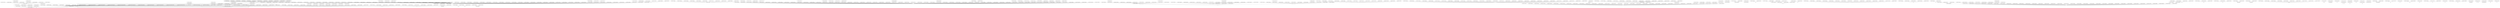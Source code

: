 graph g {
  fontname="sans-serif";

  overlap=false;

  subgraph "cluster_net" {
    subgraph "cluster_net.minecraft" {
      subgraph "cluster_net.minecraft.pathfinding" {
      }
      subgraph "cluster_net.minecraft.block" {
        subgraph "cluster_net.minecraft.block.blockentity" {
          "bm"[label="net.minecraft.block.blockentity.BlockEntityTrap"];
          "da"[label="net.minecraft.block.blockentity.BlockEntityAirportal"];
          "db"[label="net.minecraft.block.blockentity.BlockEntityEnchantTable"];
          "dx"[label="net.minecraft.block.blockentity.BlockEntityMobSpawner"];
          "fi"[label="net.minecraft.block.blockentity.BlockEntityRecordPlayer"];
          "lh"[label="net.minecraft.block.blockentity.BlockEntityChest"];
          "tr"[label="net.minecraft.block.blockentity.BlockEntityFurnace"];
          "uu"[label="net.minecraft.block.blockentity.BlockEntityMusic"];
          "vt"[label="net.minecraft.block.blockentity.BlockEntityPiston"];
          "aav"[label="net.minecraft.block.blockentity.BlockEntitySign"];
          "aay"[label="net.minecraft.block.blockentity.BlockEntityCauldron"];
        }
      }
      subgraph "cluster_net.minecraft.entity" {
        subgraph "cluster_net.minecraft.entity.passive" {
          "br"[label="net.minecraft.entity.passive.EntityBreedable"];
          "et"[label="net.minecraft.entity.passive.EntityTameable"];
        }
        subgraph "cluster_net.minecraft.entity.player" {
          "gi"[label="net.minecraft.entity.player.Player"];
        }
        subgraph "cluster_net.minecraft.entity.item" {
          "aaw"[label="net.minecraft.entity.item.MinecartFurnace"];
        }
        "ne"[label="net.minecraft.entity.LivingBase"];
      }
      subgraph "cluster_net.minecraft.world" {
        subgraph "cluster_net.minecraft.world.chunk" {
          "mp"[label="net.minecraft.world.chunk.ChunkProviderServer"];
        }
        subgraph "cluster_net.minecraft.world.biome" {
        }
        "ge"[label="net.minecraft.world.World"];
      }
      subgraph "cluster_net.minecraft.inventory" {
        "ke"[label="net.minecraft.inventory.ContainerEnchantment"];
      }
      subgraph "cluster_net.minecraft.util" {
        subgraph "cluster_net.minecraft.util.math" {
        }
      }
      subgraph "cluster_net.minecraft.item" {
      }
      subgraph "cluster_net.minecraft.data" {
      }
      subgraph "cluster_net.minecraft.network" {
      }
      subgraph "cluster_net.minecraft.profiler" {
      }
      subgraph "cluster_net.minecraft.server" {
        "net.minecraft.server.MinecraftServer"[label="net.minecraft.server.MinecraftServer"];
      }
    }
  }
  subgraph "cluster_com" {
    subgraph "cluster_com.mojang" {
      subgraph "cluster_com.mojang.nbt" {
        "r"[label="com.mojang.nbt.NBTFloat"];
        "je"[label="com.mojang.nbt.NBTByteArray"];
        "js"[label="com.mojang.nbt.NBTIntArray"];
        "mq"[label="com.mojang.nbt.NBTEnd"];
        "nu"[label="com.mojang.nbt.NBTLong"];
        "ph"[label="com.mojang.nbt.NBTCompound"];
        "qz"[label="com.mojang.nbt.NBTInt"];
        "rt"[label="com.mojang.nbt.NBTByte"];
        "tx"[label="com.mojang.nbt.NBTList"];
        "ud"[label="com.mojang.nbt.NBTDouble"];
        "vu"[label="com.mojang.nbt.NBTShort"];
        "zo"[label="com.mojang.nbt.NBTString"];
      }
    }
  }
  "a"[label="net.minecraft.src.ClsAGsbdlsw"];
  "c"[label="net.minecraft.src.ClsCCoeobvo"];
  "d"[label="net.minecraft.src.ClsDDxirfgw"];
  "f"[label="net.minecraft.src.ClsFBehpqmy"];
  "h"[label="net.minecraft.src.ClsHFvxnpjh"];
  "i"[label="net.minecraft.src.ClsIBvexfok"];
  "j"[label="net.minecraft.src.ClsJCcighzq"];
  "k"[label="net.minecraft.src.ClsKEfplfmj"];
  "m"[label="net.minecraft.src.ClsMOuvest"];
  "n"[label="net.minecraft.src.ClsNQyyicj"];
  "o"[label="net.minecraft.src.ClsOHqzdaz"];
  "p"[label="net.minecraft.src.ClsPDyzdubm"];
  "q"[label="net.minecraft.src.ClsQBdzhlfm"];
  "s"[label="net.minecraft.src.ClsSBdfklhg"];
  "t"[label="net.minecraft.src.ClsTGwbueik"];
  "u"[label="net.minecraft.src.ClsUEffgznt"];
  "v"[label="net.minecraft.src.ClsVBfbqnln"];
  "w"[label="net.minecraft.src.ClsWEebeuyp"];
  "x"[label="net.minecraft.src.ClsXBnaigbx"];
  "y"[label="net.minecraft.src.ClsYBkzviy"];
  "z"[label="net.minecraft.src.ClsZElzusxx"];
  "ab"[label="net.minecraft.src.ClsAbDznpiix"];
  "ac"[label="net.minecraft.src.ClsAcBkaarxs"];
  "ae"[label="net.minecraft.src.ClsAeCtyxnih"];
  "af"[label="net.minecraft.src.ClsAfDoalsvp"];
  "ag"[label="net.minecraft.src.ClsAgEdfxfre"];
  "ah"[label="net.minecraft.src.ClsAhBsmnuze"];
  "ai"[label="net.minecraft.src.ClsAiDshomxd"];
  "aj"[label="net.minecraft.src.ClsAjGhhnvg"];
  "am"[label="net.minecraft.src.ClsAmDjhhiuv"];
  "an"[label="net.minecraft.src.ClsAnTxxpx"];
  "ao"[label="net.minecraft.src.ClsAoTerhun"];
  "ap"[label="net.minecraft.src.ClsApCjzvkqh"];
  "aq"[label="net.minecraft.src.ClsAqEpcnawv"];
  "as"[label="net.minecraft.src.ClsAsCthkzhw"];
  "at"[label="net.minecraft.src.ClsAtCjzvkqh"];
  "au"[label="net.minecraft.src.ClsAuBfhbexv"];
  "av"[label="net.minecraft.src.ClsAvCbyywtq"];
  "aw"[label="net.minecraft.src.ClsAwCixluvy"];
  "ax"[label="net.minecraft.src.ClsAxRudvio"];
  "ay"[label="net.minecraft.src.ClsAyCyrtamg"];
  "az"[label="net.minecraft.src.ClsAzDgvspzb"];
  "bb"[label="net.minecraft.src.ClsBbCaumyrj"];
  "bc"[label="net.minecraft.src.ClsBcXvsejf"];
  "bd"[label="net.minecraft.src.ClsBdXvsejf"];
  "bg"[label="net.minecraft.src.ClsBgCixluvy"];
  "bh"[label="net.minecraft.src.ClsBhEijvuzx"];
  "bj"[label="net.minecraft.src.ClsBjQokaph"];
  "bk"[label="net.minecraft.src.ClsBkGsllcfq"];
  "bl"[label="net.minecraft.src.ClsBlCyhiqvn"];
  "bn"[label="net.minecraft.src.ClsBnZekqtc"];
  "bo"[label="net.minecraft.src.ClsBoCtmnzol"];
  "bp"[label="net.minecraft.src.ClsBpFzvvjer"];
  "bs"[label="net.minecraft.src.ClsBsGdtdxam"];
  "bt"[label="net.minecraft.src.ClsBtVpimxp"];
  "bu"[label="net.minecraft.src.ClsBuCvuiwyj"];
  "bv"[label="net.minecraft.src.ClsBvGkxjnjb"];
  "bw"[label="net.minecraft.src.ClsBwCfcuqvz"];
  "bx"[label="net.minecraft.src.ClsBxEdndqwp"];
  "by"[label="net.minecraft.src.ClsByNveahr"];
  "bz"[label="net.minecraft.src.ClsBzCdweqlr"];
  "ca"[label="net.minecraft.src.ClsCaEkvcqxb"];
  "cb"[label="net.minecraft.src.ClsCbCdweqlr"];
  "cd"[label="net.minecraft.src.ClsCdFpinwt"];
  "ce"[label="net.minecraft.src.ClsCeCdweqlr"];
  "cf"[label="net.minecraft.src.ClsCfCsbhbyz"];
  "cg"[label="net.minecraft.src.ClsCgFwsfadg"];
  "ch"[label="net.minecraft.src.ClsChBwesbrq"];
  "ci"[label="net.minecraft.src.ClsCiDgiergo"];
  "cl"[label="net.minecraft.src.ClsClCksikwg"];
  "cm"[label="net.minecraft.src.ClsCmDrulgda"];
  "cn"[label="net.minecraft.src.ClsCnEhiwntg"];
  "co"[label="net.minecraft.src.ClsCoDctwfwa"];
  "cq"[label="net.minecraft.src.ClsCqFetqtrf"];
  "cr"[label="net.minecraft.src.ClsCrBgtnkwi"];
  "cs"[label="net.minecraft.src.ClsCsGqfrqme"];
  "ct"[label="net.minecraft.src.ClsCtBmbboxy"];
  "cu"[label="net.minecraft.src.ClsCuFgtcatq"];
  "cv"[label="net.minecraft.src.ClsCvLdvklv"];
  "cw"[label="net.minecraft.src.ClsCwCwadnxi"];
  "cx"[label="net.minecraft.src.ClsCxCixluvy"];
  "cy"[label="net.minecraft.src.ClsCyCmxwuxo"];
  "cz"[label="net.minecraft.src.ClsCzBkxencb"];
  "dc"[label="net.minecraft.src.ClsDcDzulcln"];
  "dd"[label="net.minecraft.src.ClsDdGzavid"];
  "de"[label="net.minecraft.src.ClsDeBvgktqc"];
  "dg"[label="net.minecraft.src.ClsDgBeswaae"];
  "di"[label="net.minecraft.src.ClsDiFpobylc"];
  "dk"[label="net.minecraft.src.ClsDkFfurgxy"];
  "dm"[label="net.minecraft.src.ClsDmDgsibzp"];
  "dn"[label="net.minecraft.src.ClsDnGpoumf"];
  "do"[label="net.minecraft.src.ClsDoEabulru"];
  "dp"[label="net.minecraft.src.ClsDpGgrkgos"];
  "dr"[label="net.minecraft.src.ClsDrCicekgn"];
  "ds"[label="net.minecraft.src.ClsDsCicekgn"];
  "dt"[label="net.minecraft.src.ClsDtDgqjhfe"];
  "dw"[label="net.minecraft.src.ClsDwEwygpwh"];
  "dy"[label="net.minecraft.src.ClsDyFcvebf"];
  "dz"[label="net.minecraft.src.ClsDzEolxxjr"];
  "ea"[label="net.minecraft.src.ClsEaEkiiumt"];
  "eb"[label="net.minecraft.src.ClsEbJynqqr"];
  "ee"[label="net.minecraft.src.ClsEeBdxsusf"];
  "ef"[label="net.minecraft.src.ClsEfYdpxio"];
  "eg"[label="net.minecraft.src.ClsEgFzvvjer"];
  "eh"[label="net.minecraft.src.ClsEhEyfvpgm"];
  "ei"[label="net.minecraft.src.ClsEiDgqjhfe"];
  "ek"[label="net.minecraft.src.ClsEkDechfmo"];
  "em"[label="net.minecraft.src.ClsEmBcfjppj"];
  "en"[label="net.minecraft.src.ClsEnGqqpueq"];
  "ep"[label="net.minecraft.src.ClsEpEkiiumt"];
  "eq"[label="net.minecraft.src.ClsEqEixdomo"];
  "er"[label="net.minecraft.src.ClsErEanrviw"];
  "es"[label="net.minecraft.src.ClsEsFihzbvi"];
  "eu"[label="net.minecraft.src.ClsEuOischu"];
  "ex"[label="net.minecraft.src.ClsExEadxrdi"];
  "ez"[label="net.minecraft.src.ClsEzBphqsop"];
  "fa"[label="net.minecraft.src.ClsFaFsnurfm"];
  "fb"[label="net.minecraft.src.ClsFbBwigfof"];
  "fc"[label="net.minecraft.src.ClsFcIbbjzu"];
  "fd"[label="net.minecraft.src.ClsFdDvjmnqr"];
  "fg"[label="net.minecraft.src.ClsFgDdwesdr"];
  "fl"[label="net.minecraft.src.ClsFlFotaqgf"];
  "fm"[label="net.minecraft.src.ClsFmCmgtwzk"];
  "fn"[label="net.minecraft.src.ClsFnGilxboq"];
  "fq"[label="net.minecraft.src.ClsFqFvuqctm"];
  "fs"[label="net.minecraft.src.ClsFsEahpbsn"];
  "fu"[label="net.minecraft.src.ClsFuFvkymst"];
  "fw"[label="net.minecraft.src.ClsFwEjitwoi"];
  "fy"[label="net.minecraft.src.ClsFyEkiiumt"];
  "fz"[label="net.minecraft.src.ClsFzGemljhb"];
  "gb"[label="net.minecraft.src.ClsGbEtxlkrl"];
  "gc"[label="net.minecraft.src.ClsGcFjvanfr"];
  "gd"[label="net.minecraft.src.ClsGdBmyomor"];
  "gf"[label="net.minecraft.src.ClsGfPsjjmx"];
  "gg"[label="net.minecraft.src.IfGgBhszvnr"];
  "gh"[label="net.minecraft.src.ClsGhBokxuho"];
  "gj"[label="net.minecraft.src.ClsGjEoufqxs"];
  "gk"[label="net.minecraft.src.ClsGkBmeujyw"];
  "gl"[label="net.minecraft.src.ClsGlBqjjeql"];
  "gm"[label="net.minecraft.src.ClsGmPcbogx"];
  "gn"[label="net.minecraft.src.ClsGnDgqjhfe"];
  "go"[label="net.minecraft.src.ClsGoDwhzizv"];
  "gp"[label="net.minecraft.src.ClsGpEnznljc"];
  "gq"[label="net.minecraft.src.ClsGqEwocdtp"];
  "gr"[label="net.minecraft.src.ClsGrDgvspzb"];
  "gs"[label="net.minecraft.src.ClsGsDjiyara"];
  "gt"[label="net.minecraft.src.ClsGtBvcrjqz"];
  "gu"[label="net.minecraft.src.ClsGuEgjolho"];
  "gv"[label="net.minecraft.src.ClsGvDoclbbl"];
  "gw"[label="net.minecraft.src.ClsGwSoctpz"];
  "gx"[label="net.minecraft.src.ClsGxGqpdvmi"];
  "gz"[label="net.minecraft.src.ClsGzEwzhvdr"];
  "ha"[label="net.minecraft.src.ClsHaBlprqtd"];
  "hb"[label="net.minecraft.src.ClsHbEfslioy"];
  "hc"[label="net.minecraft.src.ClsHcEhmidig"];
  "hg"[label="net.minecraft.src.ClsHgCevvwxz"];
  "hh"[label="net.minecraft.src.ClsHhGhcuqpp"];
  "hi"[label="net.minecraft.src.ClsHiOodanl"];
  "hj"[label="net.minecraft.src.ClsHjDdqxhks"];
  "hk"[label="net.minecraft.src.ClsHkDjiyara"];
  "hl"[label="net.minecraft.src.ClsHlBdzhlfm"];
  "hm"[label="net.minecraft.src.ClsHmCmcdtbo"];
  "hn"[label="net.minecraft.src.ClsHnEvnzilz"];
  "ho"[label="net.minecraft.src.ClsHoVzljic"];
  "hp"[label="net.minecraft.src.ClsHpDgvspzb"];
  "hr"[label="net.minecraft.src.ClsHrCevvwxz"];
  "ht"[label="net.minecraft.src.ClsHtElkbyik"];
  "hu"[label="net.minecraft.src.ClsHuCovkzyy"];
  "hv"[label="net.minecraft.src.ClsHvBqquyca"];
  "hw"[label="net.minecraft.src.ClsHwLojkvz"];
  "hx"[label="net.minecraft.src.ClsHxFjsgtin"];
  "hy"[label="net.minecraft.src.ClsHyGuaelan"];
  "hz"[label="net.minecraft.src.ClsHzDrmgmzj"];
  "ia"[label="net.minecraft.src.ClsIaCuixgay"];
  "ib"[label="net.minecraft.src.ClsIbDgvpfof"];
  "ic"[label="net.minecraft.src.ClsIcCsyuwsa"];
  "ie"[label="net.minecraft.src.ClsIeBpkifps"];
  "if"[label="net.minecraft.src.ClsIfEzwemdt"];
  "ih"[label="net.minecraft.src.ClsIhGkvubvf"];
  "ii"[label="net.minecraft.src.ClsIiBpqwcfy"];
  "ij"[label="net.minecraft.src.ClsIjEycrvmi"];
  "ik"[label="net.minecraft.src.ClsIkEuhzqud"];
  "il"[label="net.minecraft.src.ClsIlCvrwueo"];
  "in"[label="net.minecraft.src.ClsInFyxijqp"];
  "iq"[label="net.minecraft.src.ClsIqCixluvy"];
  "ir"[label="net.minecraft.src.ClsIrGntoud"];
  "is"[label="net.minecraft.src.ClsIsFxlqwnt"];
  "it"[label="net.minecraft.src.ClsItEgvulrl"];
  "iu"[label="net.minecraft.src.ClsIuCjqqypt"];
  "iw"[label="net.minecraft.src.ClsIwIiulrp"];
  "iy"[label="net.minecraft.src.ClsIyBqcjjyt"];
  "iz"[label="net.minecraft.src.ClsIzCfxscve"];
  "ja"[label="net.minecraft.src.ClsJaEfmgfp"];
  "jc"[label="net.minecraft.src.ClsJcCixluvy"];
  "jf"[label="net.minecraft.src.ClsJfEaokcva"];
  "jh"[label="net.minecraft.src.ClsJhBrqzbzu"];
  "ji"[label="net.minecraft.src.ClsJiCsgsyyc"];
  "jl"[label="net.minecraft.src.ClsJlCwbhaxk"];
  "jm"[label="net.minecraft.src.ClsJmFczkniw"];
  "jn"[label="net.minecraft.src.ClsJnBosfluj"];
  "jo"[label="net.minecraft.src.ClsJoCcxaerd"];
  "jp"[label="net.minecraft.src.ClsJpRthxiw"];
  "jq"[label="net.minecraft.src.ClsJqEgluspd"];
  "jr"[label="net.minecraft.src.ClsJrEspsovx"];
  "jt"[label="net.minecraft.src.ClsJtDxplvwc"];
  "jw"[label="net.minecraft.src.ClsJwGcocjyl"];
  "jx"[label="net.minecraft.src.ClsJxGjxagdz"];
  "jy"[label="net.minecraft.src.ClsJyGctkmgq"];
  "ka"[label="net.minecraft.src.ClsKaFpnaodw"];
  "kc"[label="net.minecraft.src.ClsKcRthxbd"];
  "kg"[label="net.minecraft.src.ClsKgCixluvy"];
  "ki"[label="net.minecraft.src.ClsKiCevvwxz"];
  "kk"[label="net.minecraft.src.ClsKkGezfndv"];
  "kl"[label="net.minecraft.src.ClsKlBcrgexa"];
  "km"[label="net.minecraft.src.ClsKmQsovtp"];
  "kn"[label="net.minecraft.src.ClsKnBgeloyi"];
  "ko"[label="net.minecraft.src.ClsKoBaggomm"];
  "kq"[label="net.minecraft.src.ClsKqGbvwjmc"];
  "ks"[label="net.minecraft.src.ClsKsDsqggah"];
  "ku"[label="net.minecraft.src.ClsKuPiuxow"];
  "kv"[label="net.minecraft.src.ClsKvDxdadpw"];
  "kz"[label="net.minecraft.src.ClsKzCvhhcai"];
  "la"[label="net.minecraft.src.ClsLaBiinbhc"];
  "lc"[label="net.minecraft.src.ClsLcCzmgebu"];
  "ld"[label="net.minecraft.src.ClsLdEytyuoe"];
  "le"[label="net.minecraft.src.ClsLeCpxfjta"];
  "lf"[label="net.minecraft.src.ClsLfCdwulfq"];
  "lg"[label="net.minecraft.src.ClsLgZbsheb"];
  "li"[label="net.minecraft.src.ClsLiEvsxads"];
  "lj"[label="net.minecraft.src.ClsLjClftmvm"];
  "lk"[label="net.minecraft.src.ClsLkFzmxuar"];
  "ll"[label="net.minecraft.src.ClsLlDjiyara"];
  "lp"[label="net.minecraft.src.ClsLpDeciejz"];
  "lr"[label="net.minecraft.src.ClsLrBuimqvc"];
  "ls"[label="net.minecraft.src.ClsLsEeqzsbu"];
  "lu"[label="net.minecraft.src.ClsLuCixluvy"];
  "lv"[label="net.minecraft.src.ClsLvCixluvy"];
  "lw"[label="net.minecraft.src.ClsLwDgqjhfe"];
  "ly"[label="net.minecraft.src.ClsLyDlforlq"];
  "ma"[label="net.minecraft.src.ClsMaCnlnjas"];
  "mb"[label="net.minecraft.src.ClsMbBsvljsn"];
  "mc"[label="net.minecraft.src.ClsMcFzvvjer"];
  "md"[label="net.minecraft.src.ClsMdBpkeurh"];
  "me"[label="net.minecraft.src.ClsMeDdppxzd"];
  "mg"[label="net.minecraft.src.ClsMgDtizvfa"];
  "mh"[label="net.minecraft.src.ClsMhBdzhlfm"];
  "mi"[label="net.minecraft.src.ClsMiGyngieq"];
  "mj"[label="net.minecraft.src.ClsMjFfrvscy"];
  "mk"[label="net.minecraft.src.ClsMkBmqkeau"];
  "ml"[label="net.minecraft.src.ClsMlFknjgdj"];
  "mm"[label="net.minecraft.src.ClsMmFfihbot"];
  "mn"[label="net.minecraft.src.ClsMnBxazixf"];
  "mr"[label="net.minecraft.src.ClsMrEidaquc"];
  "ms"[label="net.minecraft.src.ClsMsBgjrsrt"];
  "mt"[label="net.minecraft.src.ClsMtCcaqvzu"];
  "mv"[label="net.minecraft.src.ClsMvGclgqoh"];
  "mw"[label="net.minecraft.src.ClsMwQigyhq"];
  "mz"[label="net.minecraft.src.ClsMzCujcas"];
  "nb"[label="net.minecraft.src.ClsNbDxplvwc"];
  "nc"[label="net.minecraft.src.ClsNcDdvckbt"];
  "nd"[label="net.minecraft.src.ClsNdEauinjg"];
  "nf"[label="net.minecraft.src.ClsNfCyrtamg"];
  "ng"[label="net.minecraft.src.ClsNgGgqumki"];
  "nh"[label="net.minecraft.src.ClsNhEkiiumt"];
  "nj"[label="net.minecraft.src.ClsNjErhzrcx"];
  "nk"[label="net.minecraft.src.ClsNkBdxsusf"];
  "nl"[label="net.minecraft.src.ClsNlFhoartz"];
  "nm"[label="net.minecraft.src.ClsNmBxsvjma"];
  "nn"[label="net.minecraft.src.ClsNnGocvowp"];
  "no"[label="net.minecraft.src.ClsNoFzpqnha"];
  "np"[label="net.minecraft.src.ClsNpCqmbkvk"];
  "ns"[label="net.minecraft.src.ClsNsQvtwtd"];
  "nt"[label="net.minecraft.src.ClsNtGnongnm"];
  "nv"[label="net.minecraft.src.ClsNvGluknuo"];
  "nw"[label="net.minecraft.src.ClsNwDgqjhfe"];
  "nx"[label="net.minecraft.src.ClsNxGocvowp"];
  "ny"[label="net.minecraft.src.ClsNyGnjuml"];
  "nz"[label="net.minecraft.src.ClsNzCccfcj"];
  "oa"[label="net.minecraft.src.ClsOaEudojzc"];
  "ob"[label="net.minecraft.src.ClsObDqrgvkg"];
  "oc"[label="net.minecraft.src.ClsOcEbuhcjo"];
  "od"[label="net.minecraft.src.ClsOdBpkeuta"];
  "oe"[label="net.minecraft.src.ClsOeGfzunpk"];
  "of"[label="net.minecraft.src.ClsOfVxmhob"];
  "og"[label="net.minecraft.src.ClsOgCcfegzb"];
  "oh"[label="net.minecraft.src.ClsOhEkiiumt"];
  "oi"[label="net.minecraft.src.ClsOiRudvio"];
  "oj"[label="net.minecraft.src.ClsOjFofpkwg"];
  "ok"[label="net.minecraft.src.ClsOkGilxboq"];
  "oo"[label="net.minecraft.src.ClsOoCixluvy"];
  "oq"[label="net.minecraft.src.ClsOqCevvwxz"];
  "or"[label="net.minecraft.src.ClsOrRocewl"];
  "os"[label="net.minecraft.src.ClsOsEyyalyn"];
  "ot"[label="net.minecraft.src.ClsOtDkmpvfx"];
  "ou"[label="net.minecraft.src.ClsOuEkiiumt"];
  "ov"[label="net.minecraft.src.ClsOvDotpwdq"];
  "ow"[label="net.minecraft.src.ClsOwCedudeh"];
  "oy"[label="net.minecraft.src.ClsOyFnbothy"];
  "pb"[label="net.minecraft.src.ClsPbNpjhad"];
  "pc"[label="net.minecraft.src.ClsPcEytyulu"];
  "pd"[label="net.minecraft.src.ClsPdBmfuwzy"];
  "pe"[label="net.minecraft.src.ClsPeEvtamkd"];
  "pf"[label="net.minecraft.src.ClsPfEkiiumt"];
  "pg"[label="net.minecraft.src.ClsPgCieuffz"];
  "pi"[label="net.minecraft.src.ClsPiFreqhgr"];
  "pj"[label="net.minecraft.src.ClsPjGhiudgg"];
  "pk"[label="net.minecraft.src.ClsPkClevtoc"];
  "pl"[label="net.minecraft.src.ClsPlFevwznu"];
  "pm"[label="net.minecraft.src.ClsPmCdkrjjq"];
  "pn"[label="net.minecraft.src.ClsPnFeidykl"];
  "pp"[label="net.minecraft.src.ClsPpFzvvjer"];
  "pq"[label="net.minecraft.src.ClsPqClwrmic"];
  "ps"[label="net.minecraft.src.ClsPsEioqqck"];
  "pt"[label="net.minecraft.src.ClsPtGbunbig"];
  "pu"[label="net.minecraft.src.ClsPuGrypyjj"];
  "pv"[label="net.minecraft.src.ClsPvGunwrft"];
  "pw"[label="net.minecraft.src.ClsPwGldnfcx"];
  "px"[label="net.minecraft.src.ClsPxMwkpfq"];
  "py"[label="net.minecraft.src.ClsPyBrpuwhw"];
  "pz"[label="net.minecraft.src.ClsPzBwzyanz"];
  "qa"[label="net.minecraft.src.ClsQaErnquam"];
  "qb"[label="net.minecraft.src.ClsQbCgueyxj"];
  "qc"[label="net.minecraft.src.ClsQcFidbdfv"];
  "qd"[label="net.minecraft.src.ClsQdDsksulk"];
  "qe"[label="net.minecraft.src.ClsQeEffgznt"];
  "qf"[label="net.minecraft.src.ClsQfBlunvbc"];
  "qg"[label="net.minecraft.src.ClsQgFeidxrj"];
  "qh"[label="net.minecraft.src.ClsQhCyrtamg"];
  "qi"[label="net.minecraft.src.ClsQiFevwzlk"];
  "qk"[label="net.minecraft.src.ClsQkCepulcr"];
  "ql"[label="net.minecraft.src.ClsQlDgrevml"];
  "qm"[label="net.minecraft.src.ClsQmFvhapik"];
  "qn"[label="net.minecraft.src.ClsQnGbrpkuc"];
  "qp"[label="net.minecraft.src.ClsQpSfhdfh"];
  "qr"[label="net.minecraft.src.ClsQrMgfuik"];
  "qs"[label="net.minecraft.src.ClsQsEpfhrje"];
  "qu"[label="net.minecraft.src.ClsQuBtynblx"];
  "qv"[label="net.minecraft.src.ClsQvGemljhb"];
  "qw"[label="net.minecraft.src.ClsQwGorwzc"];
  "qx"[label="net.minecraft.src.ClsQxByhtwvm"];
  "rb"[label="net.minecraft.src.ClsRbFpglozc"];
  "rc"[label="net.minecraft.src.ClsRcGaesznr"];
  "re"[label="net.minecraft.src.ClsReCevvwxz"];
  "rf"[label="net.minecraft.src.ClsRfRudvio"];
  "rg"[label="net.minecraft.src.ClsRgDewkiuy"];
  "rh"[label="net.minecraft.src.ClsRhBafajuf"];
  "ri"[label="net.minecraft.src.ClsRiFkpeahk"];
  "rk"[label="net.minecraft.src.ClsRkFzvvjer"];
  "rl"[label="net.minecraft.src.ClsRlEckqadq"];
  "rn"[label="net.minecraft.src.ClsRnEhfrfny"];
  "ro"[label="net.minecraft.src.ClsRoClsksfo"];
  "rr"[label="net.minecraft.src.ClsRrLwzckq"];
  "rs"[label="net.minecraft.src.ClsRsDigumff"];
  "ru"[label="net.minecraft.src.ClsRuDqrgvkg"];
  "rw"[label="net.minecraft.src.ClsRwNyhmzz"];
  "ry"[label="net.minecraft.src.ClsRyDbstqft"];
  "rz"[label="net.minecraft.src.ClsRzEomxsgg"];
  "sa"[label="net.minecraft.src.ClsSaTpdkpk"];
  "sc"[label="net.minecraft.src.ClsScDkclsfp"];
  "sd"[label="net.minecraft.src.ClsSdDdgdund"];
  "se"[label="net.minecraft.src.ClsSeFziuwgu"];
  "sf"[label="net.minecraft.src.ClsSfBvexfok"];
  "sg"[label="net.minecraft.src.ClsSgDslyjvx"];
  "sh"[label="net.minecraft.src.ClsShGuboiaa"];
  "si"[label="net.minecraft.src.ClsSiCgabvfd"];
  "sj"[label="net.minecraft.src.ClsSjDgvspzb"];
  "sk"[label="net.minecraft.src.ClsSkEvpgugb"];
  "sl"[label="net.minecraft.src.ClsSlFluvvvh"];
  "sm"[label="net.minecraft.src.ClsSmFftnqmz"];
  "so"[label="net.minecraft.src.ClsSoFgvstai"];
  "sp"[label="net.minecraft.src.ClsSpDhfjycx"];
  "sq"[label="net.minecraft.src.ClsSqFpbawcl"];
  "sr"[label="net.minecraft.src.ClsSrBhiszbh"];
  "ss"[label="net.minecraft.src.ClsSsCcnysst"];
  "st"[label="net.minecraft.src.ClsStGjriofk"];
  "su"[label="net.minecraft.src.ClsSuTrbbnz"];
  "sx"[label="net.minecraft.src.ClsSxCmturkw"];
  "sy"[label="net.minecraft.src.ClsSyGhfcimt"];
  "sz"[label="net.minecraft.src.ClsSzDwqhhti"];
  "ta"[label="net.minecraft.src.ClsTaCriibbl"];
  "tb"[label="net.minecraft.src.ClsTbDpcifxg"];
  "tc"[label="net.minecraft.src.ClsTcDfgfbbf"];
  "td"[label="net.minecraft.src.ClsTdDgsffya"];
  "te"[label="net.minecraft.src.ClsTeGwbcfig"];
  "tg"[label="net.minecraft.src.ClsTgEibapck"];
  "th"[label="net.minecraft.src.ClsThEimduuk"];
  "tj"[label="net.minecraft.src.ClsTjRudvio"];
  "tk"[label="net.minecraft.src.ClsTkDuxadji"];
  "tl"[label="net.minecraft.src.ClsTlCabzdxt"];
  "tm"[label="net.minecraft.src.ClsTmCevvwxz"];
  "tn"[label="net.minecraft.src.ClsTnCyrtamg"];
  "to"[label="net.minecraft.src.ClsToGmiupnu"];
  "tp"[label="net.minecraft.src.ClsTpDusqigh"];
  "ts"[label="net.minecraft.src.ClsTsBdvyych"];
  "tu"[label="net.minecraft.src.ClsTuFooytrq"];
  "tw"[label="net.minecraft.src.ClsTwCngmyxz"];
  "ty"[label="net.minecraft.src.ClsTyDysjhls"];
  "ua"[label="net.minecraft.src.ClsUaGioatyg"];
  "ub"[label="net.minecraft.src.ClsUbCszllsi"];
  "uc"[label="net.minecraft.src.ClsUcLvwpuc"];
  "ue"[label="net.minecraft.src.ClsUeCwpvamz"];
  "uf"[label="net.minecraft.src.ClsUfCxbbgfv"];
  "ug"[label="net.minecraft.src.ClsUgRocewl"];
  "uh"[label="net.minecraft.src.ClsUhFqtrcyd"];
  "ui"[label="net.minecraft.src.ClsUiFziuwgu"];
  "uj"[label="net.minecraft.src.ClsUjBvtatwk"];
  "uk"[label="net.minecraft.src.ClsUkFtdxmx"];
  "ul"[label="net.minecraft.src.ClsUlDxuczoe"];
  "uo"[label="net.minecraft.src.ClsUoCevvwxz"];
  "up"[label="net.minecraft.src.ClsUpFvncjdm"];
  "ur"[label="net.minecraft.src.ClsUrGssomzc"];
  "us"[label="net.minecraft.src.ClsUsBbauquh"];
  "ut"[label="net.minecraft.src.ClsUtFevwzlk"];
  "ux"[label="net.minecraft.src.ClsUxBcuaucb"];
  "uy"[label="net.minecraft.src.ClsUyEycpfpm"];
  "uz"[label="net.minecraft.src.ClsUzBsdplbx"];
  "va"[label="net.minecraft.src.ClsVaFogbizc"];
  "vb"[label="net.minecraft.src.ClsVbGxznrdw"];
  "vc"[label="net.minecraft.src.ClsVcEsivhau"];
  "vd"[label="net.minecraft.src.ClsVdRmywbu"];
  "ve"[label="net.minecraft.src.ClsVeBoweunf"];
  "vf"[label="net.minecraft.src.ClsVfEdiiska"];
  "vg"[label="net.minecraft.src.ClsVgGkqwdji"];
  "vi"[label="net.minecraft.src.ClsViBqhuxgr"];
  "vj"[label="net.minecraft.src.ClsVjFzzspgk"];
  "vk"[label="net.minecraft.src.ClsVkDhfjycx"];
  "vl"[label="net.minecraft.src.ClsVlGogenhj"];
  "vm"[label="net.minecraft.src.ClsVmDirrcvp"];
  "vp"[label="net.minecraft.src.ClsVpBqvzbdz"];
  "vq"[label="net.minecraft.src.ClsVqFywjzhe"];
  "vr"[label="net.minecraft.src.ClsVrDwpwpmr"];
  "vs"[label="net.minecraft.src.ClsVsDmzztfw"];
  "vv"[label="net.minecraft.src.ClsVvPyebco"];
  "vx"[label="net.minecraft.src.ClsVxBhpybfe"];
  "vy"[label="net.minecraft.src.ClsVyBnssld"];
  "wa"[label="net.minecraft.src.ClsWaFljmfgr"];
  "wb"[label="net.minecraft.src.ClsWbFhngoau"];
  "we"[label="net.minecraft.src.ClsWeBtkkddf"];
  "wf"[label="net.minecraft.src.ClsWfDqrgvkg"];
  "wh"[label="net.minecraft.src.ClsWhFqkiurn"];
  "wi"[label="net.minecraft.src.ClsWiDgoplrp"];
  "wj"[label="net.minecraft.src.ClsWjSlorzn"];
  "wk"[label="net.minecraft.src.ClsWkCcasusz"];
  "wl"[label="net.minecraft.src.ClsWlBnyudab"];
  "wm"[label="net.minecraft.src.ClsWmEkiiumt"];
  "wn"[label="net.minecraft.src.ClsWnPiuxow"];
  "wo"[label="net.minecraft.src.ClsWoEfucdpl"];
  "wq"[label="net.minecraft.src.ClsWqDxplvwc"];
  "wr"[label="net.minecraft.src.ClsWrDhfjycx"];
  "wt"[label="net.minecraft.src.ClsWtCfuyfcy"];
  "wv"[label="net.minecraft.src.ClsWvCccftxl"];
  "ww"[label="net.minecraft.src.ClsWwEfvlesj"];
  "wx"[label="net.minecraft.src.ClsWxCixluvy"];
  "wy"[label="net.minecraft.src.ClsWyGejlwur"];
  "wz"[label="net.minecraft.src.ClsWzDjhhiuv"];
  "xb"[label="net.minecraft.src.ClsXbMgacta"];
  "xc"[label="net.minecraft.src.ClsXcGsllcfq"];
  "xd"[label="net.minecraft.src.ClsXdEubrxlv"];
  "xe"[label="net.minecraft.src.ClsXeCqpjdpa"];
  "xf"[label="net.minecraft.src.ClsXfSoyyzn"];
  "xh"[label="net.minecraft.src.ClsXhFxgwgdo"];
  "xi"[label="net.minecraft.src.ClsXiFoiunl"];
  "xj"[label="net.minecraft.src.ClsXjDluqhgr"];
  "xk"[label="net.minecraft.src.ClsXkCkhteqd"];
  "xl"[label="net.minecraft.src.IfXlBhszvnr"];
  "xm"[label="net.minecraft.src.ClsXmByowfha"];
  "xn"[label="net.minecraft.src.ClsXnDtnwhmm"];
  "xq"[label="net.minecraft.src.ClsXqEkiiumt"];
  "xr"[label="net.minecraft.src.ClsXrFpknxfl"];
  "xs"[label="net.minecraft.src.ClsXsDjndpdo"];
  "xt"[label="net.minecraft.src.ClsXtFetqtrf"];
  "xu"[label="net.minecraft.src.ClsXuSoctpz"];
  "xw"[label="net.minecraft.src.ClsXwBdzhlfm"];
  "xx"[label="net.minecraft.src.ClsXxClzqwka"];
  "xy"[label="net.minecraft.src.ClsXyCzqzjgb"];
  "xz"[label="net.minecraft.src.ClsXzEffgznt"];
  "ya"[label="net.minecraft.src.ClsYaXbfmjt"];
  "yb"[label="net.minecraft.src.ClsYbFhgesor"];
  "yc"[label="net.minecraft.src.ClsYcFxhsupw"];
  "yd"[label="net.minecraft.src.ClsYdGxpgafx"];
  "ye"[label="net.minecraft.src.ClsYeEaupdii"];
  "yf"[label="net.minecraft.src.ClsYfGdpvljr"];
  "yg"[label="net.minecraft.src.ClsYgFoosxxh"];
  "yh"[label="net.minecraft.src.ClsYhGsllcfq"];
  "yl"[label="net.minecraft.src.ClsYlGfwmznp"];
  "yp"[label="net.minecraft.src.ClsYpClzbxf"];
  "yr"[label="net.minecraft.src.ClsYrDdxumbe"];
  "yt"[label="net.minecraft.src.ClsYtEjgaxhu"];
  "yu"[label="net.minecraft.src.ClsYuDylwfko"];
  "yv"[label="net.minecraft.src.ClsYvFzoowwl"];
  "yw"[label="net.minecraft.src.ClsYwFcopjsl"];
  "yx"[label="net.minecraft.src.ClsYxGknxyxq"];
  "yy"[label="net.minecraft.src.ClsYyFpspl"];
  "yz"[label="net.minecraft.src.ClsYzFgplqha"];
  "za"[label="net.minecraft.src.ClsZaOuvest"];
  "zd"[label="net.minecraft.src.ClsZdDezygtg"];
  "ze"[label="net.minecraft.src.ClsZeEoysoew"];
  "zg"[label="net.minecraft.src.ClsZgBwlgbzf"];
  "zh"[label="net.minecraft.src.ClsZhBpxcqhi"];
  "zi"[label="net.minecraft.src.ClsZiCevvwxz"];
  "zj"[label="net.minecraft.src.ClsZjFheduex"];
  "zk"[label="net.minecraft.src.ClsZkGnbaxvb"];
  "zm"[label="net.minecraft.src.ClsZmGphgaex"];
  "zq"[label="net.minecraft.src.ClsZqHhycjn"];
  "zr"[label="net.minecraft.src.ClsZrCbrxnpz"];
  "zs"[label="net.minecraft.src.ClsZsGjeffzz"];
  "zt"[label="net.minecraft.src.ClsZtBbanezn"];
  "zu"[label="net.minecraft.src.ClsZuBbanezn"];
  "zw"[label="net.minecraft.src.ClsZwFtnnofo"];
  "zx"[label="net.minecraft.src.ClsZxFzvvjer"];
  "zz"[label="net.minecraft.src.ClsZzFpscrmd"];
  "aaa"[label="net.minecraft.src.ClsAaaDovbwrf"];
  "aab"[label="net.minecraft.src.ClsAabCevvwxz"];
  "aac"[label="net.minecraft.src.ClsAacBuvdog"];
  "aaf"[label="net.minecraft.src.ClsAafEiwezfj"];
  "aag"[label="net.minecraft.src.ClsAagCevvwxz"];
  "aah"[label="net.minecraft.src.ClsAahCdmzura"];
  "aai"[label="net.minecraft.src.ClsAaiDrbcpsx"];
  "aaj"[label="net.minecraft.src.ClsAajFcopjsl"];
  "aak"[label="net.minecraft.src.ClsAakBuruedw"];
  "aal"[label="net.minecraft.src.ClsAalDcpclka"];
  "aan"[label="net.minecraft.src.ClsAanEkiiumt"];
  "aao"[label="net.minecraft.src.ClsAaoCzmgebu"];
  "aap"[label="net.minecraft.src.ClsAapEvehhoe"];
  "aaq"[label="net.minecraft.src.ClsAaqSamrgk"];
  "aar"[label="net.minecraft.src.ClsAarBmqkeau"];
  "aat"[label="net.minecraft.src.ClsAatDavopkb"];
  "aau"[label="net.minecraft.src.ClsAauDserdzh"];
  "aax"[label="net.minecraft.src.ClsAaxDxplvwc"];
  "aaz"[label="net.minecraft.src.ClsAazCzllggt"];
  "aba"[label="net.minecraft.src.ClsAbaGrxzvpx"];
  "abb"[label="net.minecraft.src.ClsAbbGnjuml"];
  "abc"[label="net.minecraft.src.ClsAbcDtsmhhx"];
  "abd"[label="net.minecraft.src.ClsAbdGaepzdf"];
  "abe"[label="net.minecraft.src.ClsAbeHcgvmt"];
  "abf"[label="net.minecraft.src.ClsAbfCbzdcik"];
  "abg"[label="net.minecraft.src.ClsAbgDlgpcwp"];
  "abh"[label="net.minecraft.src.ClsAbhEkiiumt"];
  "abi"[label="net.minecraft.src.ClsAbiVfgdqu"];
  "abj"[label="net.minecraft.src.ClsAbjDptsrtk"];
  "abk"[label="net.minecraft.src.ClsAbkWchlib"];
  "abo"[label="net.minecraft.src.ClsAboBbanezn"];
  "a" -- "lx";
  "c" -- "ig";
  "d" -- "abk";
  "f" -- "sz";
  "h" -- "ln";
  "i" -- "lt";
  "j" -- "qx";
  "k" -- "vz";
  "m" -- "qt";
  "n" -- "javax.swing.JList";
  "n" -- "ga";
  "o" -- "vz";
  "p" -- "xn";
  "q" -- "ve";
  "r" -- "jz";
  "s" -- "lx";
  "t" -- "lx";
  "u" -- "ve";
  "v" -- "sz";
  "w" -- "yu";
  "x" -- "lt";
  "y" -- "jr";
  "z" -- "rs";
  "ab" -- "on";
  "ac" -- "vz";
  "ae" -- "zc";
  "af" -- "ew";
  "ag" -- "java.awt.event.WindowAdapter";
  "ah" -- "vz";
  "ai" -- "java.awt.event.ActionListener";
  "aj" -- "java.awt.event.FocusAdapter";
  "am" -- "jw";
  "an" -- "vz";
  "ao" -- "lx";
  "ap" -- "du";
  "aq" -- "yu";
  "as" -- "ld";
  "at" -- "du";
  "au" -- "ss";
  "av" -- "ec";
  "aw" -- "fh";
  "ax" -- "lt";
  "ay" -- "na";
  "az" -- "qt";
  "bb" -- "ka";
  "bb" -- "al";
  "bc" -- "tt";
  "bd" -- "tt";
  "bg" -- "fh";
  "bh" -- "eq";
  "bj" -- "tv";
  "bk" -- "wg";
  "bl" -- "zc";
  "bm" -- "qj";
  "bm" -- "ni";
  "bn" -- "zc";
  "bo" -- "id";
  "bp" -- "qt";
  "br" -- "xf";
  "br" -- "al";
  "bs" -- "zc";
  "bt" -- "dd";
  "bu" -- "qt";
  "bv" -- "np";
  "bw" -- "dh";
  "bx" -- "pc";
  "by" -- "id";
  "bz" -- "yo";
  "ca" -- "ew";
  "cb" -- "yo";
  "cd" -- "bj";
  "ce" -- "yo";
  "cf" -- "java.lang.Comparable";
  "cg" -- "yx";
  "cg" -- "gg";
  "ch" -- "lt";
  "ci" -- "vz";
  "cl" -- "vz";
  "cm" -- "zc";
  "cn" -- "br";
  "co" -- "et";
  "cq" -- "bj";
  "cr" -- "java.util.Comparator";
  "cs" -- "abi";
  "ct" -- "zc";
  "cu" -- "lx";
  "cv" -- "ew";
  "cw" -- "zc";
  "cx" -- "fh";
  "cy" -- "tv";
  "cz" -- "zc";
  "da" -- "qj";
  "db" -- "qj";
  "dc" -- "tv";
  "dd" -- "id";
  "de" -- "tv";
  "dg" -- "ij";
  "di" -- "id";
  "dk" -- "java.lang.Runnable";
  "dm" -- "ul";
  "dn" -- "java.lang.Thread";
  "do" -- "aam";
  "dp" -- "ve";
  "dr" -- "java.lang.Thread";
  "ds" -- "java.lang.Thread";
  "dt" -- "id";
  "dw" -- "ig";
  "dx" -- "qj";
  "dy" -- "xe";
  "dz" -- "sz";
  "ea" -- "kv";
  "eb" -- "ve";
  "ee" -- "zc";
  "ef" -- "lx";
  "eg" -- "qt";
  "eh" -- "br";
  "ei" -- "id";
  "ek" -- "on";
  "em" -- "vz";
  "en" -- "java.util.logging.Handler";
  "ep" -- "kv";
  "eq" -- "id";
  "er" -- "lx";
  "es" -- "lx";
  "et" -- "br";
  "eu" -- "lx";
  "ex" -- "vz";
  "ez" -- "tv";
  "fa" -- "zc";
  "fb" -- "lx";
  "fc" -- "on";
  "fd" -- "fh";
  "fg" -- "vz";
  "fi" -- "qj";
  "fl" -- "java.lang.Thread";
  "fm" -- "dd";
  "fn" -- "vz";
  "fq" -- "qt";
  "fs" -- "lx";
  "fu" -- "jw";
  "fw" -- "zy";
  "fy" -- "kv";
  "fz" -- "lx";
  "gb" -- "fn";
  "gc" -- "ac";
  "gd" -- "sz";
  "ge" -- "zy";
  "gf" -- "zc";
  "gg" -- "al";
  "gh" -- "vz";
  "gi" -- "ih";
  "gi" -- "ff";
  "gj" -- "xf";
  "gj" -- "xl";
  "gk" -- "qy";
  "gl" -- "lx";
  "gm" -- "vz";
  "gn" -- "id";
  "go" -- "ld";
  "gp" -- "ge";
  "gq" -- "jv";
  "gq" -- "zb";
  "gr" -- "qt";
  "gs" -- "zw";
  "gt" -- "id";
  "gu" -- "sz";
  "gv" -- "vz";
  "gw" -- "lx";
  "gx" -- "zc";
  "gz" -- "df";
  "ha" -- "ss";
  "hb" -- "tv";
  "hc" -- "ij";
  "hg" -- "qt";
  "hh" -- "wg";
  "hi" -- "tv";
  "hj" -- "zc";
  "hk" -- "zw";
  "hl" -- "ve";
  "hm" -- "zc";
  "hn" -- "ij";
  "ho" -- "yb";
  "hp" -- "qt";
  "hr" -- "qt";
  "ht" -- "ve";
  "hu" -- "uq";
  "hv" -- "df";
  "hw" -- "zc";
  "hx" -- "sz";
  "hy" -- "gp";
  "hz" -- "lx";
  "ia" -- "lx";
  "ib" -- "et";
  "ic" -- "vz";
  "ie" -- "il";
  "if" -- "on";
  "ih" -- "ne";
  "ii" -- "lx";
  "ij" -- "ka";
  "ij" -- "gg";
  "ik" -- "zc";
  "il" -- "ln";
  "in" -- "vz";
  "iq" -- "fh";
  "ir" -- "rq";
  "is" -- "aae";
  "it" -- "yb";
  "iu" -- "dg";
  "iw" -- "lx";
  "iy" -- "zc";
  "iz" -- "uy";
  "ja" -- "tv";
  "jc" -- "fh";
  "je" -- "jz";
  "jf" -- "ir";
  "jh" -- "lx";
  "ji" -- "lx";
  "jl" -- "id";
  "jm" -- "dh";
  "jn" -- "java.io.ByteArrayOutputStream";
  "jo" -- "java.util.logging.Formatter";
  "jp" -- "lt";
  "jq" -- "zc";
  "jr" -- "il";
  "js" -- "jz";
  "jt" -- "id";
  "jw" -- "lx";
  "jx" -- "zw";
  "jy" -- "qt";
  "ka" -- "ne";
  "kc" -- "lt";
  "ke" -- "ew";
  "kg" -- "fh";
  "ki" -- "qt";
  "kk" -- "ew";
  "kl" -- "ev";
  "km" -- "jd";
  "kn" -- "lx";
  "ko" -- "ni";
  "kq" -- "yb";
  "ks" -- "ew";
  "ku" -- "lx";
  "kv" -- "ln";
  "kz" -- "lx";
  "la" -- "dd";
  "lc" -- "id";
  "ld" -- "vz";
  "le" -- "vz";
  "lf" -- "na";
  "lg" -- "vz";
  "lh" -- "qj";
  "lh" -- "ni";
  "li" -- "tv";
  "lj" -- "lx";
  "lk" -- "vz";
  "ll" -- "zw";
  "lp" -- "lx";
  "lr" -- "bj";
  "ls" -- "lx";
  "lu" -- "fh";
  "lv" -- "fh";
  "lw" -- "id";
  "ly" -- "id";
  "ma" -- "ss";
  "mb" -- "vz";
  "mc" -- "qt";
  "md" -- "il";
  "me" -- "on";
  "mg" -- "java.util.Comparator";
  "mh" -- "kv";
  "mi" -- "javax.swing.JComponent";
  "mj" -- "ln";
  "mk" -- "aa";
  "ml" -- "id";
  "mm" -- "uq";
  "mm" -- "um";
  "mn" -- "vz";
  "mp" -- "df";
  "mq" -- "jz";
  "mr" -- "my";
  "ms" -- "lx";
  "mt" -- "zl";
  "mv" -- "on";
  "mw" -- "on";
  "mz" -- "il";
  "nb" -- "id";
  "nc" -- "ig";
  "nd" -- "java.awt.event.ActionListener";
  "ne" -- "tv";
  "nf" -- "na";
  "ng" -- "id";
  "nh" -- "kv";
  "nj" -- "tv";
  "nk" -- "zc";
  "nl" -- "vz";
  "nm" -- "id";
  "nn" -- "lx";
  "no" -- "vz";
  "np" -- "zc";
  "ns" -- "np";
  "nt" -- "hs";
  "nu" -- "jz";
  "nv" -- "lx";
  "nw" -- "id";
  "nx" -- "lx";
  "ny" -- "lx";
  "nz" -- "ni";
  "oa" -- "ij";
  "ob" -- "dd";
  "oc" -- "qt";
  "od" -- "il";
  "oe" -- "vz";
  "of" -- "ij";
  "og" -- "lx";
  "oh" -- "kv";
  "oi" -- "lt";
  "oj" -- "lx";
  "ok" -- "ic";
  "oo" -- "fh";
  "oq" -- "qt";
  "or" -- "lt";
  "os" -- "yb";
  "ot" -- "lx";
  "ou" -- "kv";
  "ov" -- "ld";
  "ow" -- "ln";
  "oy" -- "lx";
  "pb" -- "zc";
  "pc" -- "vz";
  "pd" -- "lx";
  "pe" -- "bj";
  "pf" -- "kv";
  "pg" -- "ij";
  "ph" -- "jz";
  "pi" -- "su";
  "pj" -- "xo";
  "pk" -- "lx";
  "pl" -- "il";
  "pm" -- "vz";
  "pn" -- "il";
  "pp" -- "qt";
  "pq" -- "yb";
  "ps" -- "lx";
  "pt" -- "ni";
  "pu" -- "vz";
  "pv" -- "lx";
  "pw" -- "df";
  "px" -- "il";
  "py" -- "vz";
  "pz" -- "su";
  "qa" -- "java.io.FilenameFilter";
  "qb" -- "vz";
  "qc" -- "vz";
  "qd" -- "vz";
  "qe" -- "ve";
  "qf" -- "ut";
  "qg" -- "ve";
  "qh" -- "na";
  "qi" -- "il";
  "qk" -- "lx";
  "ql" -- "fh";
  "qm" -- "vz";
  "qn" -- "on";
  "qp" -- "dh";
  "qr" -- "lx";
  "qs" -- "lx";
  "qu" -- "qm";
  "qv" -- "lx";
  "qw" -- "he";
  "qx" -- "ve";
  "qz" -- "jz";
  "rb" -- "sz";
  "rc" -- "ig";
  "re" -- "qt";
  "rf" -- "lt";
  "rg" -- "on";
  "rh" -- "xn";
  "ri" -- "vm";
  "rk" -- "qt";
  "rl" -- "id";
  "rn" -- "ro";
  "ro" -- "kv";
  "rr" -- "df";
  "rs" -- "ni";
  "rt" -- "jz";
  "ru" -- "dd";
  "rw" -- "vz";
  "ry" -- "lx";
  "rz" -- "tv";
  "sa" -- "tv";
  "sc" -- "java.lang.Comparable";
  "sd" -- "id";
  "se" -- "vz";
  "sf" -- "lt";
  "sg" -- "lx";
  "sh" -- "vz";
  "si" -- "on";
  "sj" -- "qt";
  "sk" -- "lx";
  "sl" -- "zl";
  "sm" -- "vz";
  "so" -- "id";
  "sp" -- "zj";
  "sq" -- "id";
  "sr" -- "lx";
  "ss" -- "he";
  "st" -- "vz";
  "su" -- "vz";
  "sx" -- "yb";
  "sy" -- "lx";
  "sz" -- "vz";
  "ta" -- "id";
  "tb" -- "java.lang.Thread";
  "tc" -- "vz";
  "td" -- "zc";
  "te" -- "on";
  "tg" -- "id";
  "th" -- "vm";
  "tj" -- "lt";
  "tk" -- "zc";
  "tl" -- "lx";
  "tm" -- "qt";
  "tn" -- "na";
  "to" -- "zc";
  "tp" -- "ew";
  "tr" -- "qj";
  "tr" -- "ni";
  "ts" -- "tv";
  "tu" -- "vz";
  "tw" -- "lx";
  "tx" -- "jz";
  "ty" -- "he";
  "ua" -- "vz";
  "ub" -- "vm";
  "uc" -- "eq";
  "ud" -- "jz";
  "ue" -- "lt";
  "uf" -- "sz";
  "ug" -- "lt";
  "uh" -- "ln";
  "ui" -- "vz";
  "uj" -- "lt";
  "uk" -- "aba";
  "ul" -- "zc";
  "uo" -- "qt";
  "up" -- "cn";
  "ur" -- "yb";
  "us" -- "fh";
  "ut" -- "il";
  "uu" -- "qj";
  "ux" -- "gq";
  "uy" -- "ox";
  "uz" -- "wa";
  "va" -- "id";
  "vb" -- "dp";
  "vc" -- "ev";
  "vd" -- "lx";
  "ve" -- "ln";
  "vf" -- "lx";
  "vg" -- "xo";
  "vi" -- "xn";
  "vj" -- "ec";
  "vk" -- "id";
  "vl" -- "xb";
  "vm" -- "lx";
  "vp" -- "lx";
  "vq" -- "lx";
  "vr" -- "bq";
  "vr" -- "hq";
  "vs" -- "sz";
  "vt" -- "qj";
  "vu" -- "jz";
  "vv" -- "vz";
  "vx" -- "java.lang.RuntimeException";
  "vy" -- "sz";
  "wa" -- "ne";
  "wa" -- "gg";
  "wb" -- "id";
  "we" -- "lx";
  "wf" -- "dd";
  "wh" -- "kf";
  "wi" -- "qt";
  "wj" -- "zc";
  "wk" -- "ac";
  "wl" -- "ij";
  "wm" -- "kv";
  "wn" -- "lx";
  "wo" -- "javax.swing.JComponent";
  "wo" -- "um";
  "wq" -- "id";
  "wr" -- "id";
  "wt" -- "ac";
  "wv" -- "id";
  "ww" -- "cp";
  "wx" -- "fh";
  "wy" -- "vz";
  "wz" -- "jw";
  "xb" -- "ne";
  "xc" -- "wg";
  "xd" -- "vz";
  "xe" -- "vz";
  "xf" -- "ka";
  "xh" -- "il";
  "xi" -- "vz";
  "xj" -- "zc";
  "xk" -- "ig";
  "xl" -- "al";
  "xm" -- "on";
  "xn" -- "java.lang.Runnable";
  "xq" -- "kv";
  "xr" -- "cy";
  "xs" -- "lx";
  "xt" -- "bj";
  "xu" -- "lx";
  "xw" -- "ve";
  "xx" -- "on";
  "xy" -- "kv";
  "xz" -- "ve";
  "ya" -- "id";
  "yb" -- "vz";
  "yc" -- "eq";
  "yd" -- "qt";
  "ye" -- "um";
  "yf" -- "zl";
  "yg" -- "ij";
  "yh" -- "wg";
  "yl" -- "br";
  "yp" -- "ni";
  "yr" -- "fh";
  "yt" -- "java.util.logging.Formatter";
  "yu" -- "ka";
  "yu" -- "al";
  "yv" -- "ac";
  "yw" -- "vz";
  "yx" -- "ne";
  "yy" -- "di";
  "yz" -- "fh";
  "za" -- "qt";
  "zd" -- "vz";
  "ze" -- "zc";
  "zg" -- "br";
  "zh" -- "lx";
  "zi" -- "qt";
  "zj" -- "dd";
  "zk" -- "zc";
  "zm" -- "he";
  "zo" -- "jz";
  "zq" -- "vz";
  "zr" -- "java.lang.Thread";
  "zs" -- "java.lang.Thread";
  "zt" -- "java.lang.Thread";
  "zu" -- "java.lang.Thread";
  "zw" -- "zc";
  "zx" -- "qt";
  "zz" -- "sz";
  "aaa" -- "vz";
  "aab" -- "qt";
  "aac" -- "bb";
  "aaf" -- "yb";
  "aag" -- "qt";
  "aah" -- "ss";
  "aai" -- "on";
  "aaj" -- "vz";
  "aak" -- "zc";
  "aal" -- "wl";
  "aan" -- "kv";
  "aao" -- "id";
  "aap" -- "xo";
  "aaq" -- "df";
  "aar" -- "aa";
  "aat" -- "qt";
  "aau" -- "vz";
  "aav" -- "qj";
  "aaw" -- "tv";
  "aaw" -- "ni";
  "aax" -- "id";
  "aay" -- "qj";
  "aay" -- "ni";
  "aaz" -- "vz";
  "aba" -- "zw";
  "abb" -- "lx";
  "abc" -- "vz";
  "abd" -- "zc";
  "abe" -- "abi";
  "abf" -- "vz";
  "abg" -- "ve";
  "abh" -- "kv";
  "abi" -- "id";
  "abj" -- "ig";
  "abk" -- "tv";
  "abo" -- "java.lang.Thread";
  "net.minecraft.server.MinecraftServer" -- "java.lang.Runnable";
  "net.minecraft.server.MinecraftServer" -- "um";
  "net.minecraft.server.MinecraftServer" -- "yk";
}
